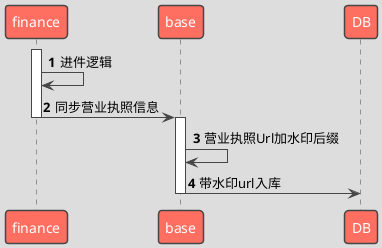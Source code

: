 @startuml
!theme toy
'https://plantuml.com/sequence-diagram

autonumber
activate finance
finance -> finance:进件逻辑
finance -> base:同步营业执照信息
deactivate finance
activate base
base -> base:营业执照Url加水印后缀
base -> DB:带水印url入库
deactivate base
autonumber stop
@enduml
